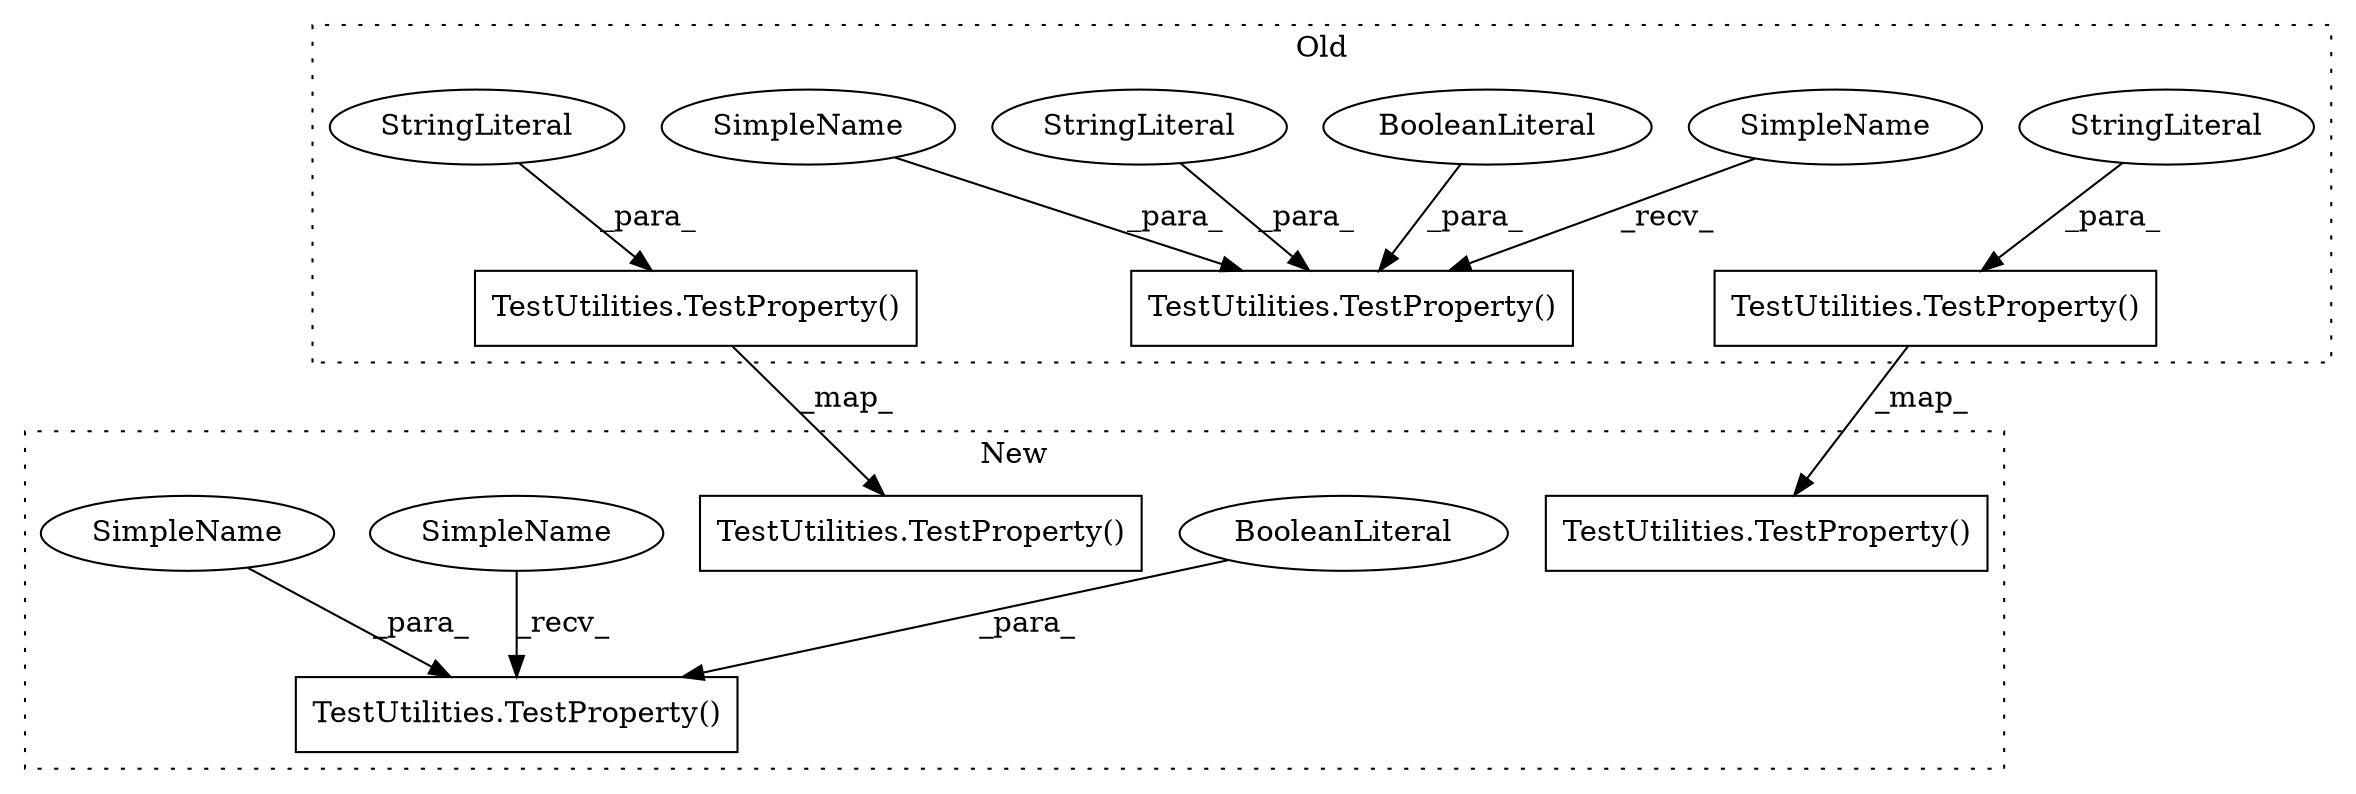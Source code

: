 digraph G {
subgraph cluster0 {
1 [label="TestUtilities.TestProperty()" a="32" s="2798,2843" l="13,1" shape="box"];
3 [label="StringLiteral" a="45" s="2817" l="14" shape="ellipse"];
5 [label="TestUtilities.TestProperty()" a="32" s="2947,2985" l="13,1" shape="box"];
7 [label="BooleanLiteral" a="9" s="2980" l="5" shape="ellipse"];
8 [label="StringLiteral" a="45" s="2966" l="12" shape="ellipse"];
10 [label="TestUtilities.TestProperty()" a="32" s="4613,4650" l="13,1" shape="box"];
11 [label="StringLiteral" a="45" s="4632" l="9" shape="ellipse"];
13 [label="SimpleName" a="42" s="2933" l="13" shape="ellipse"];
14 [label="SimpleName" a="42" s="2960" l="4" shape="ellipse"];
label = "Old";
style="dotted";
}
subgraph cluster1 {
2 [label="TestUtilities.TestProperty()" a="32" s="2719,2764" l="13,1" shape="box"];
4 [label="TestUtilities.TestProperty()" a="32" s="3553,3594" l="13,1" shape="box"];
6 [label="BooleanLiteral" a="9" s="3589" l="5" shape="ellipse"];
9 [label="TestUtilities.TestProperty()" a="32" s="5180,5237" l="13,1" shape="box"];
12 [label="SimpleName" a="42" s="3539" l="13" shape="ellipse"];
15 [label="SimpleName" a="42" s="3566" l="4" shape="ellipse"];
label = "New";
style="dotted";
}
1 -> 2 [label="_map_"];
3 -> 1 [label="_para_"];
6 -> 4 [label="_para_"];
7 -> 5 [label="_para_"];
8 -> 5 [label="_para_"];
10 -> 9 [label="_map_"];
11 -> 10 [label="_para_"];
12 -> 4 [label="_recv_"];
13 -> 5 [label="_recv_"];
14 -> 5 [label="_para_"];
15 -> 4 [label="_para_"];
}